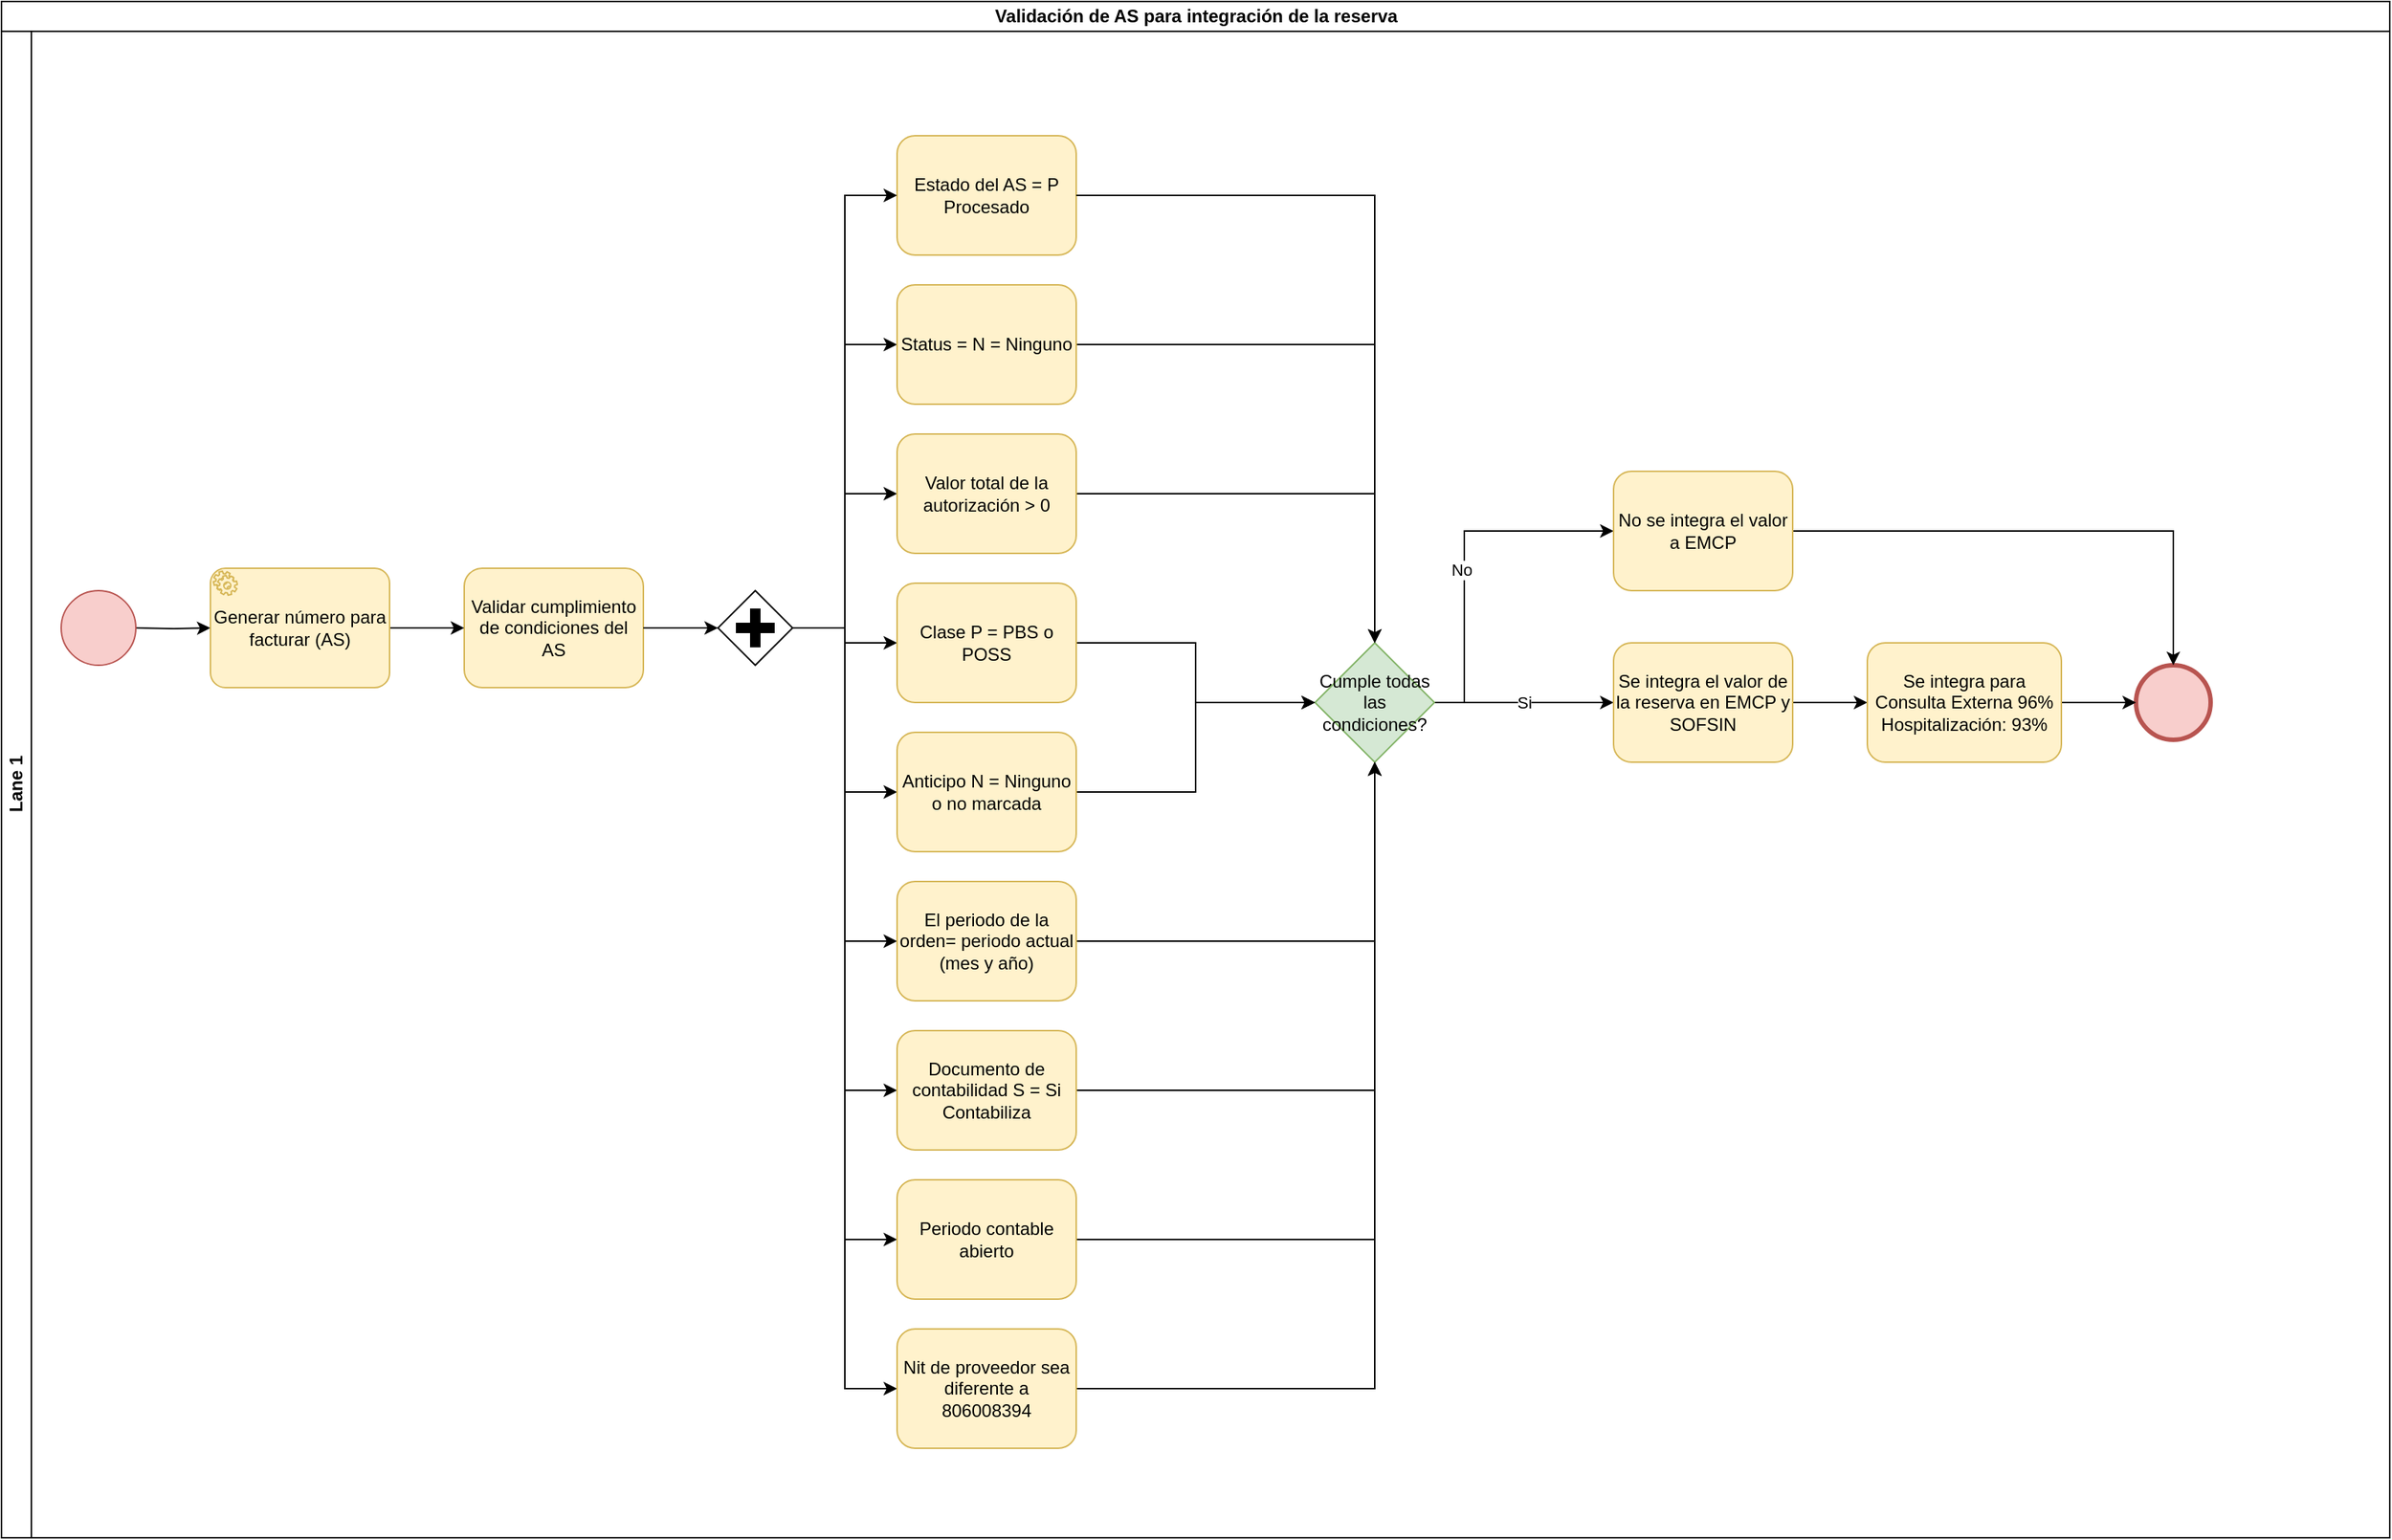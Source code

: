 <mxfile version="21.1.4" type="github">
  <diagram name="Página-1" id="IJ9d2I5kXKG4MqcqSY9t">
    <mxGraphModel dx="1434" dy="1864" grid="1" gridSize="10" guides="1" tooltips="1" connect="1" arrows="1" fold="1" page="1" pageScale="1" pageWidth="1700" pageHeight="1100" math="0" shadow="0">
      <root>
        <mxCell id="0" />
        <mxCell id="1" parent="0" />
        <mxCell id="TYV_ldy_3dkVOk1DKOWO-15" value="Validación de AS para integración de la reserva" style="swimlane;childLayout=stackLayout;resizeParent=1;resizeParentMax=0;horizontal=1;startSize=20;horizontalStack=0;html=1;" vertex="1" parent="1">
          <mxGeometry x="40" y="-1080" width="1600" height="1030" as="geometry" />
        </mxCell>
        <mxCell id="TYV_ldy_3dkVOk1DKOWO-16" value="Lane 1" style="swimlane;startSize=20;horizontal=0;html=1;" vertex="1" parent="TYV_ldy_3dkVOk1DKOWO-15">
          <mxGeometry y="20" width="1600" height="1010" as="geometry" />
        </mxCell>
        <mxCell id="TYV_ldy_3dkVOk1DKOWO-1" value="Validar cumplimiento de condiciones del AS" style="shape=ext;rounded=1;html=1;whiteSpace=wrap;fillColor=#fff2cc;strokeColor=#d6b656;" vertex="1" parent="TYV_ldy_3dkVOk1DKOWO-16">
          <mxGeometry x="310" y="360" width="120" height="80" as="geometry" />
        </mxCell>
        <mxCell id="TYV_ldy_3dkVOk1DKOWO-2" style="edgeStyle=orthogonalEdgeStyle;rounded=0;html=1;jettySize=auto;orthogonalLoop=1;entryX=0;entryY=0.5;entryDx=0;entryDy=0;entryPerimeter=0;" edge="1" parent="TYV_ldy_3dkVOk1DKOWO-16" target="TYV_ldy_3dkVOk1DKOWO-19">
          <mxGeometry relative="1" as="geometry">
            <mxPoint x="90" y="400" as="sourcePoint" />
            <mxPoint x="140" y="400" as="targetPoint" />
          </mxGeometry>
        </mxCell>
        <mxCell id="TYV_ldy_3dkVOk1DKOWO-9" value="Estado del AS = P&lt;br&gt;Procesado" style="shape=ext;rounded=1;html=1;whiteSpace=wrap;fillColor=#fff2cc;strokeColor=#d6b656;" vertex="1" parent="TYV_ldy_3dkVOk1DKOWO-16">
          <mxGeometry x="600" y="70" width="120" height="80" as="geometry" />
        </mxCell>
        <mxCell id="TYV_ldy_3dkVOk1DKOWO-10" value="" style="shape=mxgraph.bpmn.shape;html=1;verticalLabelPosition=bottom;labelBackgroundColor=#ffffff;verticalAlign=top;perimeter=ellipsePerimeter;outline=standard;symbol=general;fillColor=#f8cecc;strokeColor=#b85450;" vertex="1" parent="TYV_ldy_3dkVOk1DKOWO-16">
          <mxGeometry x="40" y="375" width="50" height="50" as="geometry" />
        </mxCell>
        <mxCell id="TYV_ldy_3dkVOk1DKOWO-45" value="Si" style="edgeStyle=orthogonalEdgeStyle;rounded=0;orthogonalLoop=1;jettySize=auto;html=1;entryX=0;entryY=0.5;entryDx=0;entryDy=0;" edge="1" parent="TYV_ldy_3dkVOk1DKOWO-16" source="TYV_ldy_3dkVOk1DKOWO-14" target="TYV_ldy_3dkVOk1DKOWO-46">
          <mxGeometry relative="1" as="geometry">
            <mxPoint x="1080" y="410" as="targetPoint" />
          </mxGeometry>
        </mxCell>
        <mxCell id="TYV_ldy_3dkVOk1DKOWO-49" style="edgeStyle=orthogonalEdgeStyle;rounded=0;orthogonalLoop=1;jettySize=auto;html=1;entryX=0;entryY=0.5;entryDx=0;entryDy=0;exitX=1;exitY=0.5;exitDx=0;exitDy=0;" edge="1" parent="TYV_ldy_3dkVOk1DKOWO-16" source="TYV_ldy_3dkVOk1DKOWO-14" target="TYV_ldy_3dkVOk1DKOWO-47">
          <mxGeometry relative="1" as="geometry">
            <Array as="points">
              <mxPoint x="980" y="450" />
              <mxPoint x="980" y="335" />
            </Array>
          </mxGeometry>
        </mxCell>
        <mxCell id="TYV_ldy_3dkVOk1DKOWO-50" value="No" style="edgeLabel;html=1;align=center;verticalAlign=middle;resizable=0;points=[];" vertex="1" connectable="0" parent="TYV_ldy_3dkVOk1DKOWO-49">
          <mxGeometry x="-0.072" y="2" relative="1" as="geometry">
            <mxPoint as="offset" />
          </mxGeometry>
        </mxCell>
        <mxCell id="TYV_ldy_3dkVOk1DKOWO-14" value="Cumple todas las condiciones?" style="rhombus;whiteSpace=wrap;html=1;fillColor=#d5e8d4;strokeColor=#82b366;" vertex="1" parent="TYV_ldy_3dkVOk1DKOWO-16">
          <mxGeometry x="880" y="410" width="80" height="80" as="geometry" />
        </mxCell>
        <mxCell id="TYV_ldy_3dkVOk1DKOWO-8" style="edgeStyle=orthogonalEdgeStyle;rounded=0;orthogonalLoop=1;jettySize=auto;html=1;entryX=0.5;entryY=0;entryDx=0;entryDy=0;" edge="1" parent="TYV_ldy_3dkVOk1DKOWO-16" source="TYV_ldy_3dkVOk1DKOWO-9" target="TYV_ldy_3dkVOk1DKOWO-14">
          <mxGeometry relative="1" as="geometry">
            <mxPoint x="1230" y="415" as="targetPoint" />
          </mxGeometry>
        </mxCell>
        <mxCell id="TYV_ldy_3dkVOk1DKOWO-20" style="edgeStyle=orthogonalEdgeStyle;rounded=0;orthogonalLoop=1;jettySize=auto;html=1;entryX=0;entryY=0.5;entryDx=0;entryDy=0;" edge="1" parent="TYV_ldy_3dkVOk1DKOWO-16" source="TYV_ldy_3dkVOk1DKOWO-19" target="TYV_ldy_3dkVOk1DKOWO-1">
          <mxGeometry relative="1" as="geometry" />
        </mxCell>
        <mxCell id="TYV_ldy_3dkVOk1DKOWO-19" value="Generar número para facturar (AS)" style="points=[[0.25,0,0],[0.5,0,0],[0.75,0,0],[1,0.25,0],[1,0.5,0],[1,0.75,0],[0.75,1,0],[0.5,1,0],[0.25,1,0],[0,0.75,0],[0,0.5,0],[0,0.25,0]];shape=mxgraph.bpmn.task;whiteSpace=wrap;rectStyle=rounded;size=10;html=1;container=1;expand=0;collapsible=0;taskMarker=service;fillColor=#fff2cc;strokeColor=#d6b656;" vertex="1" parent="TYV_ldy_3dkVOk1DKOWO-16">
          <mxGeometry x="140" y="360" width="120" height="80" as="geometry" />
        </mxCell>
        <mxCell id="TYV_ldy_3dkVOk1DKOWO-22" style="edgeStyle=orthogonalEdgeStyle;rounded=0;orthogonalLoop=1;jettySize=auto;html=1;entryX=0;entryY=0.5;entryDx=0;entryDy=0;" edge="1" parent="TYV_ldy_3dkVOk1DKOWO-16" source="TYV_ldy_3dkVOk1DKOWO-21" target="TYV_ldy_3dkVOk1DKOWO-9">
          <mxGeometry relative="1" as="geometry">
            <mxPoint x="580" y="400" as="targetPoint" />
          </mxGeometry>
        </mxCell>
        <mxCell id="TYV_ldy_3dkVOk1DKOWO-30" style="edgeStyle=orthogonalEdgeStyle;rounded=0;orthogonalLoop=1;jettySize=auto;html=1;entryX=0;entryY=0.5;entryDx=0;entryDy=0;" edge="1" parent="TYV_ldy_3dkVOk1DKOWO-16" source="TYV_ldy_3dkVOk1DKOWO-21" target="TYV_ldy_3dkVOk1DKOWO-23">
          <mxGeometry relative="1" as="geometry" />
        </mxCell>
        <mxCell id="TYV_ldy_3dkVOk1DKOWO-31" style="edgeStyle=orthogonalEdgeStyle;rounded=0;orthogonalLoop=1;jettySize=auto;html=1;entryX=0;entryY=0.5;entryDx=0;entryDy=0;" edge="1" parent="TYV_ldy_3dkVOk1DKOWO-16" source="TYV_ldy_3dkVOk1DKOWO-21" target="TYV_ldy_3dkVOk1DKOWO-24">
          <mxGeometry relative="1" as="geometry" />
        </mxCell>
        <mxCell id="TYV_ldy_3dkVOk1DKOWO-32" style="edgeStyle=orthogonalEdgeStyle;rounded=0;orthogonalLoop=1;jettySize=auto;html=1;entryX=0;entryY=0.5;entryDx=0;entryDy=0;" edge="1" parent="TYV_ldy_3dkVOk1DKOWO-16" source="TYV_ldy_3dkVOk1DKOWO-21" target="TYV_ldy_3dkVOk1DKOWO-25">
          <mxGeometry relative="1" as="geometry" />
        </mxCell>
        <mxCell id="TYV_ldy_3dkVOk1DKOWO-33" style="edgeStyle=orthogonalEdgeStyle;rounded=0;orthogonalLoop=1;jettySize=auto;html=1;entryX=0;entryY=0.5;entryDx=0;entryDy=0;" edge="1" parent="TYV_ldy_3dkVOk1DKOWO-16" source="TYV_ldy_3dkVOk1DKOWO-21" target="TYV_ldy_3dkVOk1DKOWO-26">
          <mxGeometry relative="1" as="geometry" />
        </mxCell>
        <mxCell id="TYV_ldy_3dkVOk1DKOWO-34" style="edgeStyle=orthogonalEdgeStyle;rounded=0;orthogonalLoop=1;jettySize=auto;html=1;entryX=0;entryY=0.5;entryDx=0;entryDy=0;" edge="1" parent="TYV_ldy_3dkVOk1DKOWO-16" source="TYV_ldy_3dkVOk1DKOWO-21" target="TYV_ldy_3dkVOk1DKOWO-27">
          <mxGeometry relative="1" as="geometry" />
        </mxCell>
        <mxCell id="TYV_ldy_3dkVOk1DKOWO-35" style="edgeStyle=orthogonalEdgeStyle;rounded=0;orthogonalLoop=1;jettySize=auto;html=1;entryX=0;entryY=0.5;entryDx=0;entryDy=0;" edge="1" parent="TYV_ldy_3dkVOk1DKOWO-16" source="TYV_ldy_3dkVOk1DKOWO-21" target="TYV_ldy_3dkVOk1DKOWO-28">
          <mxGeometry relative="1" as="geometry" />
        </mxCell>
        <mxCell id="TYV_ldy_3dkVOk1DKOWO-36" style="edgeStyle=orthogonalEdgeStyle;rounded=0;orthogonalLoop=1;jettySize=auto;html=1;entryX=0;entryY=0.5;entryDx=0;entryDy=0;" edge="1" parent="TYV_ldy_3dkVOk1DKOWO-16" source="TYV_ldy_3dkVOk1DKOWO-21" target="TYV_ldy_3dkVOk1DKOWO-29">
          <mxGeometry relative="1" as="geometry" />
        </mxCell>
        <mxCell id="TYV_ldy_3dkVOk1DKOWO-56" style="edgeStyle=orthogonalEdgeStyle;rounded=0;orthogonalLoop=1;jettySize=auto;html=1;entryX=0;entryY=0.5;entryDx=0;entryDy=0;" edge="1" parent="TYV_ldy_3dkVOk1DKOWO-16" source="TYV_ldy_3dkVOk1DKOWO-21" target="TYV_ldy_3dkVOk1DKOWO-55">
          <mxGeometry relative="1" as="geometry" />
        </mxCell>
        <mxCell id="TYV_ldy_3dkVOk1DKOWO-21" value="" style="points=[[0.25,0.25,0],[0.5,0,0],[0.75,0.25,0],[1,0.5,0],[0.75,0.75,0],[0.5,1,0],[0.25,0.75,0],[0,0.5,0]];shape=mxgraph.bpmn.gateway2;html=1;verticalLabelPosition=bottom;labelBackgroundColor=#ffffff;verticalAlign=top;align=center;perimeter=rhombusPerimeter;outlineConnect=0;outline=none;symbol=none;gwType=parallel;" vertex="1" parent="TYV_ldy_3dkVOk1DKOWO-16">
          <mxGeometry x="480" y="375" width="50" height="50" as="geometry" />
        </mxCell>
        <mxCell id="TYV_ldy_3dkVOk1DKOWO-5" style="edgeStyle=orthogonalEdgeStyle;rounded=0;orthogonalLoop=1;jettySize=auto;html=1;entryX=0;entryY=0.5;entryDx=0;entryDy=0;entryPerimeter=0;" edge="1" parent="TYV_ldy_3dkVOk1DKOWO-16" source="TYV_ldy_3dkVOk1DKOWO-1" target="TYV_ldy_3dkVOk1DKOWO-21">
          <mxGeometry relative="1" as="geometry">
            <mxPoint x="460" y="400" as="targetPoint" />
          </mxGeometry>
        </mxCell>
        <mxCell id="TYV_ldy_3dkVOk1DKOWO-38" style="edgeStyle=orthogonalEdgeStyle;rounded=0;orthogonalLoop=1;jettySize=auto;html=1;" edge="1" parent="TYV_ldy_3dkVOk1DKOWO-16" source="TYV_ldy_3dkVOk1DKOWO-23" target="TYV_ldy_3dkVOk1DKOWO-14">
          <mxGeometry relative="1" as="geometry" />
        </mxCell>
        <mxCell id="TYV_ldy_3dkVOk1DKOWO-23" value="Status = N = Ninguno" style="shape=ext;rounded=1;html=1;whiteSpace=wrap;fillColor=#fff2cc;strokeColor=#d6b656;" vertex="1" parent="TYV_ldy_3dkVOk1DKOWO-16">
          <mxGeometry x="600" y="170" width="120" height="80" as="geometry" />
        </mxCell>
        <mxCell id="TYV_ldy_3dkVOk1DKOWO-39" style="edgeStyle=orthogonalEdgeStyle;rounded=0;orthogonalLoop=1;jettySize=auto;html=1;entryX=0.5;entryY=0;entryDx=0;entryDy=0;" edge="1" parent="TYV_ldy_3dkVOk1DKOWO-16" source="TYV_ldy_3dkVOk1DKOWO-24" target="TYV_ldy_3dkVOk1DKOWO-14">
          <mxGeometry relative="1" as="geometry">
            <mxPoint x="920" y="350" as="targetPoint" />
            <Array as="points">
              <mxPoint x="920" y="310" />
            </Array>
          </mxGeometry>
        </mxCell>
        <mxCell id="TYV_ldy_3dkVOk1DKOWO-24" value="Valor total de la autorización &amp;gt; 0" style="shape=ext;rounded=1;html=1;whiteSpace=wrap;fillColor=#fff2cc;strokeColor=#d6b656;" vertex="1" parent="TYV_ldy_3dkVOk1DKOWO-16">
          <mxGeometry x="600" y="270" width="120" height="80" as="geometry" />
        </mxCell>
        <mxCell id="TYV_ldy_3dkVOk1DKOWO-40" style="edgeStyle=orthogonalEdgeStyle;rounded=0;orthogonalLoop=1;jettySize=auto;html=1;entryX=0;entryY=0.5;entryDx=0;entryDy=0;" edge="1" parent="TYV_ldy_3dkVOk1DKOWO-16" source="TYV_ldy_3dkVOk1DKOWO-25" target="TYV_ldy_3dkVOk1DKOWO-14">
          <mxGeometry relative="1" as="geometry">
            <mxPoint x="810" y="410" as="targetPoint" />
          </mxGeometry>
        </mxCell>
        <mxCell id="TYV_ldy_3dkVOk1DKOWO-25" value="Clase P = PBS o POSS" style="shape=ext;rounded=1;html=1;whiteSpace=wrap;fillColor=#fff2cc;strokeColor=#d6b656;" vertex="1" parent="TYV_ldy_3dkVOk1DKOWO-16">
          <mxGeometry x="600" y="370" width="120" height="80" as="geometry" />
        </mxCell>
        <mxCell id="TYV_ldy_3dkVOk1DKOWO-41" style="edgeStyle=orthogonalEdgeStyle;rounded=0;orthogonalLoop=1;jettySize=auto;html=1;" edge="1" parent="TYV_ldy_3dkVOk1DKOWO-16" source="TYV_ldy_3dkVOk1DKOWO-26" target="TYV_ldy_3dkVOk1DKOWO-14">
          <mxGeometry relative="1" as="geometry" />
        </mxCell>
        <mxCell id="TYV_ldy_3dkVOk1DKOWO-26" value="Anticipo N = Ninguno o no marcada" style="shape=ext;rounded=1;html=1;whiteSpace=wrap;fillColor=#fff2cc;strokeColor=#d6b656;" vertex="1" parent="TYV_ldy_3dkVOk1DKOWO-16">
          <mxGeometry x="600" y="470" width="120" height="80" as="geometry" />
        </mxCell>
        <mxCell id="TYV_ldy_3dkVOk1DKOWO-42" style="edgeStyle=orthogonalEdgeStyle;rounded=0;orthogonalLoop=1;jettySize=auto;html=1;entryX=0.5;entryY=1;entryDx=0;entryDy=0;" edge="1" parent="TYV_ldy_3dkVOk1DKOWO-16" source="TYV_ldy_3dkVOk1DKOWO-27" target="TYV_ldy_3dkVOk1DKOWO-14">
          <mxGeometry relative="1" as="geometry" />
        </mxCell>
        <mxCell id="TYV_ldy_3dkVOk1DKOWO-27" value="El periodo de la orden= periodo actual (mes y año)" style="shape=ext;rounded=1;html=1;whiteSpace=wrap;fillColor=#fff2cc;strokeColor=#d6b656;" vertex="1" parent="TYV_ldy_3dkVOk1DKOWO-16">
          <mxGeometry x="600" y="570" width="120" height="80" as="geometry" />
        </mxCell>
        <mxCell id="TYV_ldy_3dkVOk1DKOWO-43" style="edgeStyle=orthogonalEdgeStyle;rounded=0;orthogonalLoop=1;jettySize=auto;html=1;entryX=0.5;entryY=1;entryDx=0;entryDy=0;" edge="1" parent="TYV_ldy_3dkVOk1DKOWO-16" source="TYV_ldy_3dkVOk1DKOWO-28" target="TYV_ldy_3dkVOk1DKOWO-14">
          <mxGeometry relative="1" as="geometry">
            <mxPoint x="750" y="710" as="targetPoint" />
          </mxGeometry>
        </mxCell>
        <mxCell id="TYV_ldy_3dkVOk1DKOWO-28" value="Documento de contabilidad S = Si Contabiliza" style="shape=ext;rounded=1;html=1;whiteSpace=wrap;fillColor=#fff2cc;strokeColor=#d6b656;" vertex="1" parent="TYV_ldy_3dkVOk1DKOWO-16">
          <mxGeometry x="600" y="670" width="120" height="80" as="geometry" />
        </mxCell>
        <mxCell id="TYV_ldy_3dkVOk1DKOWO-44" style="edgeStyle=orthogonalEdgeStyle;rounded=0;orthogonalLoop=1;jettySize=auto;html=1;entryX=0.5;entryY=1;entryDx=0;entryDy=0;" edge="1" parent="TYV_ldy_3dkVOk1DKOWO-16" source="TYV_ldy_3dkVOk1DKOWO-29" target="TYV_ldy_3dkVOk1DKOWO-14">
          <mxGeometry relative="1" as="geometry" />
        </mxCell>
        <mxCell id="TYV_ldy_3dkVOk1DKOWO-29" value="Periodo contable abierto" style="shape=ext;rounded=1;html=1;whiteSpace=wrap;fillColor=#fff2cc;strokeColor=#d6b656;" vertex="1" parent="TYV_ldy_3dkVOk1DKOWO-16">
          <mxGeometry x="600" y="770" width="120" height="80" as="geometry" />
        </mxCell>
        <mxCell id="TYV_ldy_3dkVOk1DKOWO-37" value="" style="shape=mxgraph.bpmn.shape;html=1;verticalLabelPosition=bottom;labelBackgroundColor=#ffffff;verticalAlign=top;perimeter=ellipsePerimeter;outline=standard;symbol=general;fillColor=#f8cecc;strokeColor=#b85450;strokeWidth=3;" vertex="1" parent="TYV_ldy_3dkVOk1DKOWO-16">
          <mxGeometry x="1430" y="425" width="50" height="50" as="geometry" />
        </mxCell>
        <mxCell id="TYV_ldy_3dkVOk1DKOWO-51" style="edgeStyle=orthogonalEdgeStyle;rounded=0;orthogonalLoop=1;jettySize=auto;html=1;" edge="1" parent="TYV_ldy_3dkVOk1DKOWO-16" source="TYV_ldy_3dkVOk1DKOWO-46" target="TYV_ldy_3dkVOk1DKOWO-52">
          <mxGeometry relative="1" as="geometry">
            <mxPoint x="1270" y="465" as="targetPoint" />
          </mxGeometry>
        </mxCell>
        <mxCell id="TYV_ldy_3dkVOk1DKOWO-46" value="Se integra el valor de la reserva en EMCP y SOFSIN" style="shape=ext;rounded=1;html=1;whiteSpace=wrap;fillColor=#fff2cc;strokeColor=#d6b656;" vertex="1" parent="TYV_ldy_3dkVOk1DKOWO-16">
          <mxGeometry x="1080" y="410" width="120" height="80" as="geometry" />
        </mxCell>
        <mxCell id="TYV_ldy_3dkVOk1DKOWO-48" style="edgeStyle=orthogonalEdgeStyle;rounded=0;orthogonalLoop=1;jettySize=auto;html=1;entryX=0.5;entryY=0;entryDx=0;entryDy=0;" edge="1" parent="TYV_ldy_3dkVOk1DKOWO-16" source="TYV_ldy_3dkVOk1DKOWO-47" target="TYV_ldy_3dkVOk1DKOWO-37">
          <mxGeometry relative="1" as="geometry" />
        </mxCell>
        <mxCell id="TYV_ldy_3dkVOk1DKOWO-47" value="No se integra el valor a EMCP" style="shape=ext;rounded=1;html=1;whiteSpace=wrap;fillColor=#fff2cc;strokeColor=#d6b656;" vertex="1" parent="TYV_ldy_3dkVOk1DKOWO-16">
          <mxGeometry x="1080" y="295" width="120" height="80" as="geometry" />
        </mxCell>
        <mxCell id="TYV_ldy_3dkVOk1DKOWO-54" style="edgeStyle=orthogonalEdgeStyle;rounded=0;orthogonalLoop=1;jettySize=auto;html=1;" edge="1" parent="TYV_ldy_3dkVOk1DKOWO-16" source="TYV_ldy_3dkVOk1DKOWO-52" target="TYV_ldy_3dkVOk1DKOWO-37">
          <mxGeometry relative="1" as="geometry" />
        </mxCell>
        <mxCell id="TYV_ldy_3dkVOk1DKOWO-52" value="Se integra para Consulta Externa 96%&lt;br&gt;Hospitalización: 93%" style="shape=ext;rounded=1;html=1;whiteSpace=wrap;fillColor=#fff2cc;strokeColor=#d6b656;" vertex="1" parent="TYV_ldy_3dkVOk1DKOWO-16">
          <mxGeometry x="1250" y="410" width="130" height="80" as="geometry" />
        </mxCell>
        <mxCell id="TYV_ldy_3dkVOk1DKOWO-57" style="edgeStyle=orthogonalEdgeStyle;rounded=0;orthogonalLoop=1;jettySize=auto;html=1;entryX=0.5;entryY=1;entryDx=0;entryDy=0;" edge="1" parent="TYV_ldy_3dkVOk1DKOWO-16" source="TYV_ldy_3dkVOk1DKOWO-55" target="TYV_ldy_3dkVOk1DKOWO-14">
          <mxGeometry relative="1" as="geometry">
            <mxPoint x="930" y="750" as="targetPoint" />
          </mxGeometry>
        </mxCell>
        <mxCell id="TYV_ldy_3dkVOk1DKOWO-55" value="Nit de proveedor sea diferente a 806008394" style="shape=ext;rounded=1;html=1;whiteSpace=wrap;fillColor=#fff2cc;strokeColor=#d6b656;" vertex="1" parent="TYV_ldy_3dkVOk1DKOWO-16">
          <mxGeometry x="600" y="870" width="120" height="80" as="geometry" />
        </mxCell>
      </root>
    </mxGraphModel>
  </diagram>
</mxfile>
